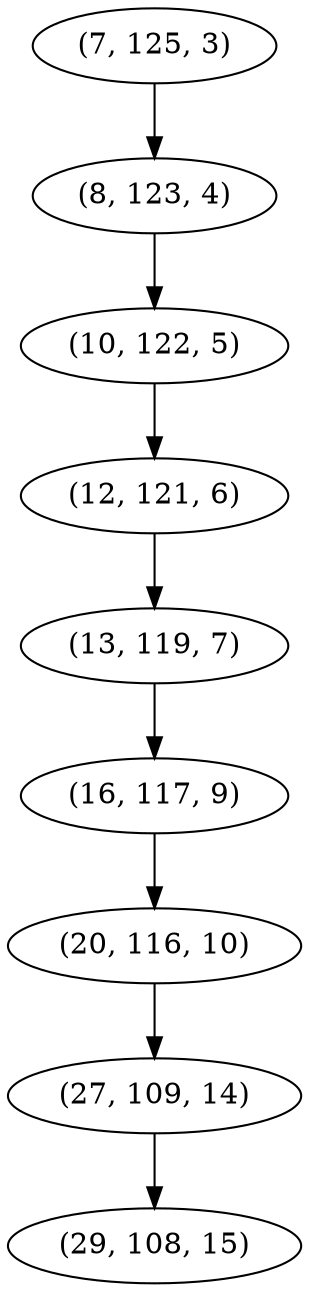digraph tree {
    "(7, 125, 3)";
    "(8, 123, 4)";
    "(10, 122, 5)";
    "(12, 121, 6)";
    "(13, 119, 7)";
    "(16, 117, 9)";
    "(20, 116, 10)";
    "(27, 109, 14)";
    "(29, 108, 15)";
    "(7, 125, 3)" -> "(8, 123, 4)";
    "(8, 123, 4)" -> "(10, 122, 5)";
    "(10, 122, 5)" -> "(12, 121, 6)";
    "(12, 121, 6)" -> "(13, 119, 7)";
    "(13, 119, 7)" -> "(16, 117, 9)";
    "(16, 117, 9)" -> "(20, 116, 10)";
    "(20, 116, 10)" -> "(27, 109, 14)";
    "(27, 109, 14)" -> "(29, 108, 15)";
}
